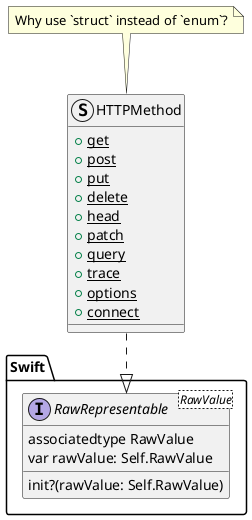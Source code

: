 @startuml Alamofire-HTTPMethod

struct HTTPMethod {
    + {static} get
    + {static} post
    + {static} put
    + {static} delete
    + {static} head
    + {static} patch
    + {static} query
    + {static} trace
    + {static} options
    + {static} connect
}

interface Swift.RawRepresentable<RawValue> {
    associatedtype RawValue
    var rawValue: Self.RawValue
    init?(rawValue: Self.RawValue)
}

HTTPMethod ..|> Swift.RawRepresentable

note top of HTTPMethod
    Why use `struct` instead of `enum`?
end note

@enduml
